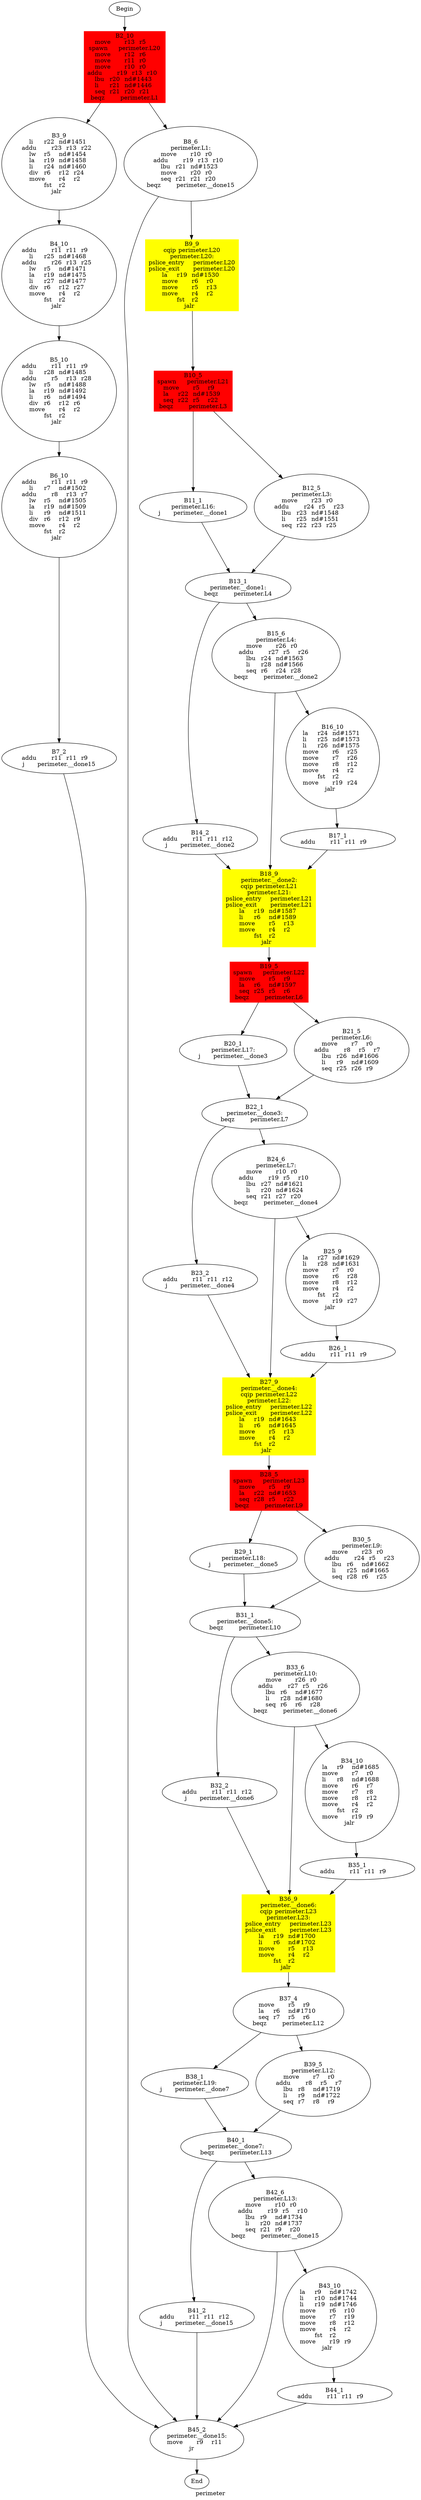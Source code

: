 digraph G{
	label = "perimeter"	style = "dashed";
	color = purple;
	Node0 [label = "Begin"];
	Node0 -> {Node2 }
	Node1 [label = "End"];
	Node1 -> {}
	Node2 [label = "B2_10\nmove	r13	r5	\nspawn	perimeter.L20\nmove	r12	r6	\nmove	r11	r0	\nmove	r10	r0	\naddu	r19	r13	r10	\nlbu	r20	nd#1443	\nli	r21	nd#1446	\nseq	r21	r20	r21	\nbeqz	perimeter.L1\n"];
	Node2 -> {Node3 Node8 }
	Node3 [label = "B3_9\nli	r22	nd#1451	\naddu	r23	r13	r22	\nlw	r5	nd#1454	\nla	r19	nd#1458	\nli	r24	nd#1460	\ndiv	r6	r12	r24	\nmove	r4	r2	\nfst	r2	\njalr	\n"];
	Node3 -> {Node4 }
	Node4 [label = "B4_10\naddu	r11	r11	r9	\nli	r25	nd#1468	\naddu	r26	r13	r25	\nlw	r5	nd#1471	\nla	r19	nd#1475	\nli	r27	nd#1477	\ndiv	r6	r12	r27	\nmove	r4	r2	\nfst	r2	\njalr	\n"];
	Node4 -> {Node5 }
	Node5 [label = "B5_10\naddu	r11	r11	r9	\nli	r28	nd#1485	\naddu	r5	r13	r28	\nlw	r5	nd#1488	\nla	r19	nd#1492	\nli	r6	nd#1494	\ndiv	r6	r12	r6	\nmove	r4	r2	\nfst	r2	\njalr	\n"];
	Node5 -> {Node6 }
	Node6 [label = "B6_10\naddu	r11	r11	r9	\nli	r7	nd#1502	\naddu	r8	r13	r7	\nlw	r5	nd#1505	\nla	r19	nd#1509	\nli	r9	nd#1511	\ndiv	r6	r12	r9	\nmove	r4	r2	\nfst	r2	\njalr	\n"];
	Node6 -> {Node7 }
	Node7 [label = "B7_2\naddu	r11	r11	r9	\nj	perimeter.__done15\n"];
	Node7 -> {Node45 }
	Node8 [label = "B8_6\nperimeter.L1:\nmove	r10	r0	\naddu	r19	r13	r10	\nlbu	r21	nd#1523	\nmove	r20	r0	\nseq	r21	r21	r20	\nbeqz	perimeter.__done15\n"];
	Node8 -> {Node9 Node45 }
	Node9 [label = "B9_9\ncqip	perimeter.L20\nperimeter.L20:\npslice_entry	perimeter.L20\npslice_exit	perimeter.L20\nla	r19	nd#1530	\nmove	r6	r0	\nmove	r5	r13	\nmove	r4	r2	\nfst	r2	\njalr	\n"];
	Node9 -> {Node10 }
	Node10 [label = "B10_5\nspawn	perimeter.L21\nmove	r5	r9	\nla	r22	nd#1539	\nseq	r22	r5	r22	\nbeqz	perimeter.L3\n"];
	Node10 -> {Node11 Node12 }
	Node11 [label = "B11_1\nperimeter.L16:\nj	perimeter.__done1\n"];
	Node11 -> {Node13 }
	Node12 [label = "B12_5\nperimeter.L3:\nmove	r23	r0	\naddu	r24	r5	r23	\nlbu	r23	nd#1548	\nli	r25	nd#1551	\nseq	r22	r23	r25	\n"];
	Node12 -> {Node13 }
	Node13 [label = "B13_1\nperimeter.__done1:\nbeqz	perimeter.L4\n"];
	Node13 -> {Node14 Node15 }
	Node14 [label = "B14_2\naddu	r11	r11	r12	\nj	perimeter.__done2\n"];
	Node14 -> {Node18 }
	Node15 [label = "B15_6\nperimeter.L4:\nmove	r26	r0	\naddu	r27	r5	r26	\nlbu	r24	nd#1563	\nli	r28	nd#1566	\nseq	r6	r24	r28	\nbeqz	perimeter.__done2\n"];
	Node15 -> {Node16 Node18 }
	Node16 [label = "B16_10\nla	r24	nd#1571	\nli	r25	nd#1573	\nli	r26	nd#1575	\nmove	r6	r25	\nmove	r7	r26	\nmove	r8	r12	\nmove	r4	r2	\nfst	r2	\nmove	r19	r24	\njalr	\n"];
	Node16 -> {Node17 }
	Node17 [label = "B17_1\naddu	r11	r11	r9	\n"];
	Node17 -> {Node18 }
	Node18 [label = "B18_9\nperimeter.__done2:\ncqip	perimeter.L21\nperimeter.L21:\npslice_entry	perimeter.L21\npslice_exit	perimeter.L21\nla	r19	nd#1587	\nli	r6	nd#1589	\nmove	r5	r13	\nmove	r4	r2	\nfst	r2	\njalr	\n"];
	Node18 -> {Node19 }
	Node19 [label = "B19_5\nspawn	perimeter.L22\nmove	r5	r9	\nla	r6	nd#1597	\nseq	r25	r5	r6	\nbeqz	perimeter.L6\n"];
	Node19 -> {Node20 Node21 }
	Node20 [label = "B20_1\nperimeter.L17:\nj	perimeter.__done3\n"];
	Node20 -> {Node22 }
	Node21 [label = "B21_5\nperimeter.L6:\nmove	r7	r0	\naddu	r8	r5	r7	\nlbu	r26	nd#1606	\nli	r9	nd#1609	\nseq	r25	r26	r9	\n"];
	Node21 -> {Node22 }
	Node22 [label = "B22_1\nperimeter.__done3:\nbeqz	perimeter.L7\n"];
	Node22 -> {Node23 Node24 }
	Node23 [label = "B23_2\naddu	r11	r11	r12	\nj	perimeter.__done4\n"];
	Node23 -> {Node27 }
	Node24 [label = "B24_6\nperimeter.L7:\nmove	r10	r0	\naddu	r19	r5	r10	\nlbu	r27	nd#1621	\nli	r20	nd#1624	\nseq	r21	r27	r20	\nbeqz	perimeter.__done4\n"];
	Node24 -> {Node25 Node27 }
	Node25 [label = "B25_9\nla	r27	nd#1629	\nli	r28	nd#1631	\nmove	r7	r0	\nmove	r6	r28	\nmove	r8	r12	\nmove	r4	r2	\nfst	r2	\nmove	r19	r27	\njalr	\n"];
	Node25 -> {Node26 }
	Node26 [label = "B26_1\naddu	r11	r11	r9	\n"];
	Node26 -> {Node27 }
	Node27 [label = "B27_9\nperimeter.__done4:\ncqip	perimeter.L22\nperimeter.L22:\npslice_entry	perimeter.L22\npslice_exit	perimeter.L22\nla	r19	nd#1643	\nli	r6	nd#1645	\nmove	r5	r13	\nmove	r4	r2	\nfst	r2	\njalr	\n"];
	Node27 -> {Node28 }
	Node28 [label = "B28_5\nspawn	perimeter.L23\nmove	r5	r9	\nla	r22	nd#1653	\nseq	r28	r5	r22	\nbeqz	perimeter.L9\n"];
	Node28 -> {Node29 Node30 }
	Node29 [label = "B29_1\nperimeter.L18:\nj	perimeter.__done5\n"];
	Node29 -> {Node31 }
	Node30 [label = "B30_5\nperimeter.L9:\nmove	r23	r0	\naddu	r24	r5	r23	\nlbu	r6	nd#1662	\nli	r25	nd#1665	\nseq	r28	r6	r25	\n"];
	Node30 -> {Node31 }
	Node31 [label = "B31_1\nperimeter.__done5:\nbeqz	perimeter.L10\n"];
	Node31 -> {Node32 Node33 }
	Node32 [label = "B32_2\naddu	r11	r11	r12	\nj	perimeter.__done6\n"];
	Node32 -> {Node36 }
	Node33 [label = "B33_6\nperimeter.L10:\nmove	r26	r0	\naddu	r27	r5	r26	\nlbu	r6	nd#1677	\nli	r28	nd#1680	\nseq	r6	r6	r28	\nbeqz	perimeter.__done6\n"];
	Node33 -> {Node34 Node36 }
	Node34 [label = "B34_10\nla	r9	nd#1685	\nmove	r7	r0	\nli	r8	nd#1688	\nmove	r6	r7	\nmove	r7	r8	\nmove	r8	r12	\nmove	r4	r2	\nfst	r2	\nmove	r19	r9	\njalr	\n"];
	Node34 -> {Node35 }
	Node35 [label = "B35_1\naddu	r11	r11	r9	\n"];
	Node35 -> {Node36 }
	Node36 [label = "B36_9\nperimeter.__done6:\ncqip	perimeter.L23\nperimeter.L23:\npslice_entry	perimeter.L23\npslice_exit	perimeter.L23\nla	r19	nd#1700	\nli	r6	nd#1702	\nmove	r5	r13	\nmove	r4	r2	\nfst	r2	\njalr	\n"];
	Node36 -> {Node37 }
	Node37 [label = "B37_4\nmove	r5	r9	\nla	r6	nd#1710	\nseq	r7	r5	r6	\nbeqz	perimeter.L12\n"];
	Node37 -> {Node38 Node39 }
	Node38 [label = "B38_1\nperimeter.L19:\nj	perimeter.__done7\n"];
	Node38 -> {Node40 }
	Node39 [label = "B39_5\nperimeter.L12:\nmove	r7	r0	\naddu	r8	r5	r7	\nlbu	r8	nd#1719	\nli	r9	nd#1722	\nseq	r7	r8	r9	\n"];
	Node39 -> {Node40 }
	Node40 [label = "B40_1\nperimeter.__done7:\nbeqz	perimeter.L13\n"];
	Node40 -> {Node41 Node42 }
	Node41 [label = "B41_2\naddu	r11	r11	r12	\nj	perimeter.__done15\n"];
	Node41 -> {Node45 }
	Node42 [label = "B42_6\nperimeter.L13:\nmove	r10	r0	\naddu	r19	r5	r10	\nlbu	r9	nd#1734	\nli	r20	nd#1737	\nseq	r21	r9	r20	\nbeqz	perimeter.__done15\n"];
	Node42 -> {Node43 Node45 }
	Node43 [label = "B43_10\nla	r9	nd#1742	\nli	r10	nd#1744	\nli	r19	nd#1746	\nmove	r6	r10	\nmove	r7	r19	\nmove	r8	r12	\nmove	r4	r2	\nfst	r2	\nmove	r19	r9	\njalr	\n"];
	Node43 -> {Node44 }
	Node44 [label = "B44_1\naddu	r11	r11	r9	\n"];
	Node44 -> {Node45 }
	Node45 [label = "B45_2\nperimeter.__done15:\nmove	r9	r11	\njr	\n"];
	Node45 -> {Node1 }
	Node2 [shape = box ,style=filled ,color=red];
	Node10 [shape = box ,style=filled ,color=red];
	Node19 [shape = box ,style=filled ,color=red];
	Node28 [shape = box ,style=filled ,color=red];
	Node9 [shape = polygon ,style=filled ,color=yellow];
	Node18 [shape = polygon ,style=filled ,color=yellow];
	Node27 [shape = polygon ,style=filled ,color=yellow];
	Node36 [shape = polygon ,style=filled ,color=yellow];
}
